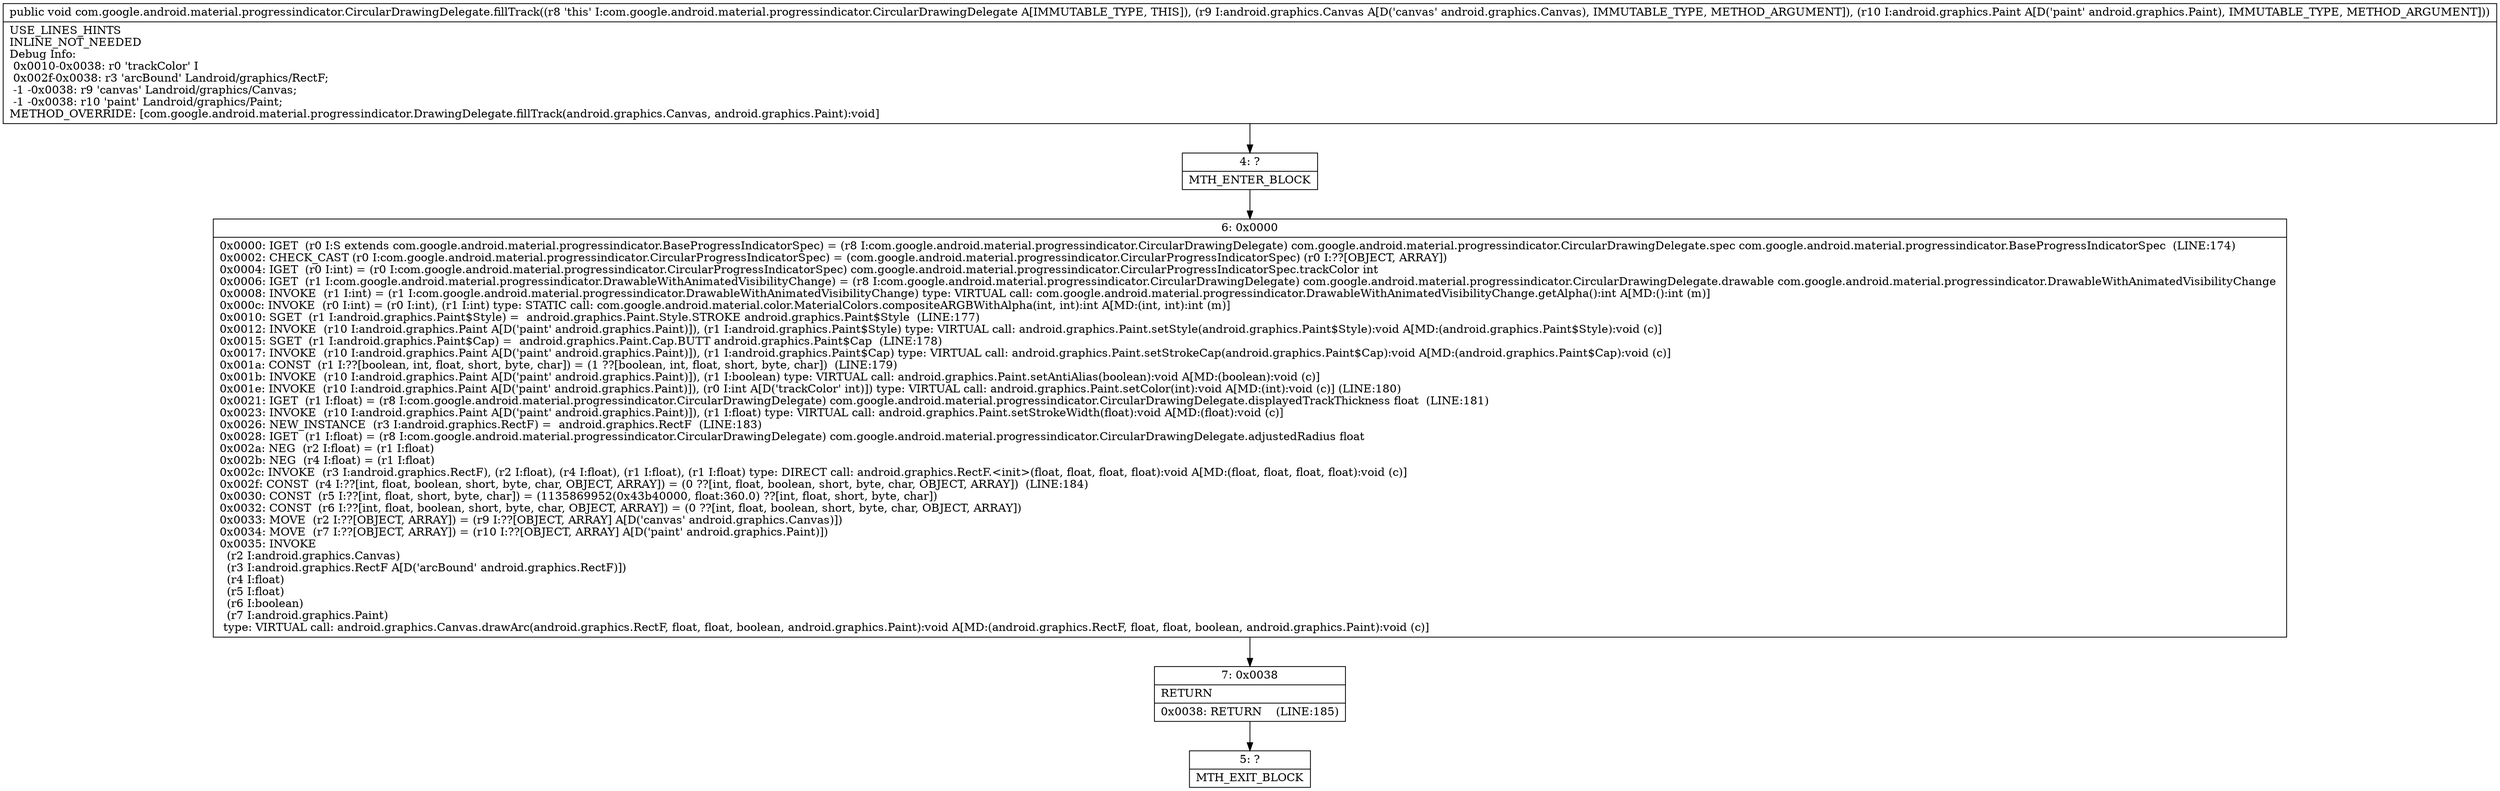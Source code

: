 digraph "CFG forcom.google.android.material.progressindicator.CircularDrawingDelegate.fillTrack(Landroid\/graphics\/Canvas;Landroid\/graphics\/Paint;)V" {
Node_4 [shape=record,label="{4\:\ ?|MTH_ENTER_BLOCK\l}"];
Node_6 [shape=record,label="{6\:\ 0x0000|0x0000: IGET  (r0 I:S extends com.google.android.material.progressindicator.BaseProgressIndicatorSpec) = (r8 I:com.google.android.material.progressindicator.CircularDrawingDelegate) com.google.android.material.progressindicator.CircularDrawingDelegate.spec com.google.android.material.progressindicator.BaseProgressIndicatorSpec  (LINE:174)\l0x0002: CHECK_CAST (r0 I:com.google.android.material.progressindicator.CircularProgressIndicatorSpec) = (com.google.android.material.progressindicator.CircularProgressIndicatorSpec) (r0 I:??[OBJECT, ARRAY]) \l0x0004: IGET  (r0 I:int) = (r0 I:com.google.android.material.progressindicator.CircularProgressIndicatorSpec) com.google.android.material.progressindicator.CircularProgressIndicatorSpec.trackColor int \l0x0006: IGET  (r1 I:com.google.android.material.progressindicator.DrawableWithAnimatedVisibilityChange) = (r8 I:com.google.android.material.progressindicator.CircularDrawingDelegate) com.google.android.material.progressindicator.CircularDrawingDelegate.drawable com.google.android.material.progressindicator.DrawableWithAnimatedVisibilityChange \l0x0008: INVOKE  (r1 I:int) = (r1 I:com.google.android.material.progressindicator.DrawableWithAnimatedVisibilityChange) type: VIRTUAL call: com.google.android.material.progressindicator.DrawableWithAnimatedVisibilityChange.getAlpha():int A[MD:():int (m)]\l0x000c: INVOKE  (r0 I:int) = (r0 I:int), (r1 I:int) type: STATIC call: com.google.android.material.color.MaterialColors.compositeARGBWithAlpha(int, int):int A[MD:(int, int):int (m)]\l0x0010: SGET  (r1 I:android.graphics.Paint$Style) =  android.graphics.Paint.Style.STROKE android.graphics.Paint$Style  (LINE:177)\l0x0012: INVOKE  (r10 I:android.graphics.Paint A[D('paint' android.graphics.Paint)]), (r1 I:android.graphics.Paint$Style) type: VIRTUAL call: android.graphics.Paint.setStyle(android.graphics.Paint$Style):void A[MD:(android.graphics.Paint$Style):void (c)]\l0x0015: SGET  (r1 I:android.graphics.Paint$Cap) =  android.graphics.Paint.Cap.BUTT android.graphics.Paint$Cap  (LINE:178)\l0x0017: INVOKE  (r10 I:android.graphics.Paint A[D('paint' android.graphics.Paint)]), (r1 I:android.graphics.Paint$Cap) type: VIRTUAL call: android.graphics.Paint.setStrokeCap(android.graphics.Paint$Cap):void A[MD:(android.graphics.Paint$Cap):void (c)]\l0x001a: CONST  (r1 I:??[boolean, int, float, short, byte, char]) = (1 ??[boolean, int, float, short, byte, char])  (LINE:179)\l0x001b: INVOKE  (r10 I:android.graphics.Paint A[D('paint' android.graphics.Paint)]), (r1 I:boolean) type: VIRTUAL call: android.graphics.Paint.setAntiAlias(boolean):void A[MD:(boolean):void (c)]\l0x001e: INVOKE  (r10 I:android.graphics.Paint A[D('paint' android.graphics.Paint)]), (r0 I:int A[D('trackColor' int)]) type: VIRTUAL call: android.graphics.Paint.setColor(int):void A[MD:(int):void (c)] (LINE:180)\l0x0021: IGET  (r1 I:float) = (r8 I:com.google.android.material.progressindicator.CircularDrawingDelegate) com.google.android.material.progressindicator.CircularDrawingDelegate.displayedTrackThickness float  (LINE:181)\l0x0023: INVOKE  (r10 I:android.graphics.Paint A[D('paint' android.graphics.Paint)]), (r1 I:float) type: VIRTUAL call: android.graphics.Paint.setStrokeWidth(float):void A[MD:(float):void (c)]\l0x0026: NEW_INSTANCE  (r3 I:android.graphics.RectF) =  android.graphics.RectF  (LINE:183)\l0x0028: IGET  (r1 I:float) = (r8 I:com.google.android.material.progressindicator.CircularDrawingDelegate) com.google.android.material.progressindicator.CircularDrawingDelegate.adjustedRadius float \l0x002a: NEG  (r2 I:float) = (r1 I:float) \l0x002b: NEG  (r4 I:float) = (r1 I:float) \l0x002c: INVOKE  (r3 I:android.graphics.RectF), (r2 I:float), (r4 I:float), (r1 I:float), (r1 I:float) type: DIRECT call: android.graphics.RectF.\<init\>(float, float, float, float):void A[MD:(float, float, float, float):void (c)]\l0x002f: CONST  (r4 I:??[int, float, boolean, short, byte, char, OBJECT, ARRAY]) = (0 ??[int, float, boolean, short, byte, char, OBJECT, ARRAY])  (LINE:184)\l0x0030: CONST  (r5 I:??[int, float, short, byte, char]) = (1135869952(0x43b40000, float:360.0) ??[int, float, short, byte, char]) \l0x0032: CONST  (r6 I:??[int, float, boolean, short, byte, char, OBJECT, ARRAY]) = (0 ??[int, float, boolean, short, byte, char, OBJECT, ARRAY]) \l0x0033: MOVE  (r2 I:??[OBJECT, ARRAY]) = (r9 I:??[OBJECT, ARRAY] A[D('canvas' android.graphics.Canvas)]) \l0x0034: MOVE  (r7 I:??[OBJECT, ARRAY]) = (r10 I:??[OBJECT, ARRAY] A[D('paint' android.graphics.Paint)]) \l0x0035: INVOKE  \l  (r2 I:android.graphics.Canvas)\l  (r3 I:android.graphics.RectF A[D('arcBound' android.graphics.RectF)])\l  (r4 I:float)\l  (r5 I:float)\l  (r6 I:boolean)\l  (r7 I:android.graphics.Paint)\l type: VIRTUAL call: android.graphics.Canvas.drawArc(android.graphics.RectF, float, float, boolean, android.graphics.Paint):void A[MD:(android.graphics.RectF, float, float, boolean, android.graphics.Paint):void (c)]\l}"];
Node_7 [shape=record,label="{7\:\ 0x0038|RETURN\l|0x0038: RETURN    (LINE:185)\l}"];
Node_5 [shape=record,label="{5\:\ ?|MTH_EXIT_BLOCK\l}"];
MethodNode[shape=record,label="{public void com.google.android.material.progressindicator.CircularDrawingDelegate.fillTrack((r8 'this' I:com.google.android.material.progressindicator.CircularDrawingDelegate A[IMMUTABLE_TYPE, THIS]), (r9 I:android.graphics.Canvas A[D('canvas' android.graphics.Canvas), IMMUTABLE_TYPE, METHOD_ARGUMENT]), (r10 I:android.graphics.Paint A[D('paint' android.graphics.Paint), IMMUTABLE_TYPE, METHOD_ARGUMENT]))  | USE_LINES_HINTS\lINLINE_NOT_NEEDED\lDebug Info:\l  0x0010\-0x0038: r0 'trackColor' I\l  0x002f\-0x0038: r3 'arcBound' Landroid\/graphics\/RectF;\l  \-1 \-0x0038: r9 'canvas' Landroid\/graphics\/Canvas;\l  \-1 \-0x0038: r10 'paint' Landroid\/graphics\/Paint;\lMETHOD_OVERRIDE: [com.google.android.material.progressindicator.DrawingDelegate.fillTrack(android.graphics.Canvas, android.graphics.Paint):void]\l}"];
MethodNode -> Node_4;Node_4 -> Node_6;
Node_6 -> Node_7;
Node_7 -> Node_5;
}

